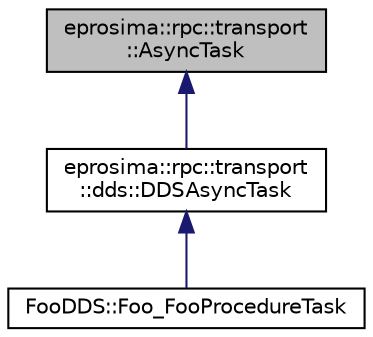 digraph "eprosima::rpc::transport::AsyncTask"
{
  edge [fontname="Helvetica",fontsize="10",labelfontname="Helvetica",labelfontsize="10"];
  node [fontname="Helvetica",fontsize="10",shape=record];
  Node1 [label="eprosima::rpc::transport\l::AsyncTask",height=0.2,width=0.4,color="black", fillcolor="grey75", style="filled" fontcolor="black"];
  Node1 -> Node2 [dir="back",color="midnightblue",fontsize="10",style="solid",fontname="Helvetica"];
  Node2 [label="eprosima::rpc::transport\l::dds::DDSAsyncTask",height=0.2,width=0.4,color="black", fillcolor="white", style="filled",URL="$classeprosima_1_1rpc_1_1transport_1_1dds_1_1_d_d_s_async_task.html",tooltip="This class represents a asynchronous task created to wait the reply from the server in an asynchronou..."];
  Node2 -> Node3 [dir="back",color="midnightblue",fontsize="10",style="solid",fontname="Helvetica"];
  Node3 [label="FooDDS::Foo_FooProcedureTask",height=0.2,width=0.4,color="black", fillcolor="white", style="filled",URL="$class_foo_d_d_s_1_1_foo___foo_procedure_task.html",tooltip="This class represents a asynchronous task created to wait the reply of the procedure Foo::FooProcedur..."];
}
